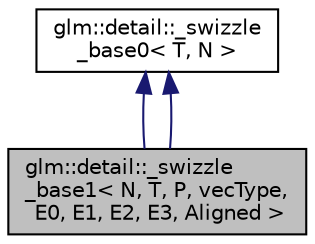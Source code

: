 digraph "glm::detail::_swizzle_base1&lt; N, T, P, vecType, E0, E1, E2, E3, Aligned &gt;"
{
  edge [fontname="Helvetica",fontsize="10",labelfontname="Helvetica",labelfontsize="10"];
  node [fontname="Helvetica",fontsize="10",shape=record];
  Node1 [label="glm::detail::_swizzle\l_base1\< N, T, P, vecType,\l E0, E1, E2, E3, Aligned \>",height=0.2,width=0.4,color="black", fillcolor="grey75", style="filled", fontcolor="black"];
  Node2 -> Node1 [dir="back",color="midnightblue",fontsize="10",style="solid",fontname="Helvetica"];
  Node2 [label="glm::detail::_swizzle\l_base0\< T, N \>",height=0.2,width=0.4,color="black", fillcolor="white", style="filled",URL="$structglm_1_1detail_1_1__swizzle__base0.html"];
  Node2 -> Node1 [dir="back",color="midnightblue",fontsize="10",style="solid",fontname="Helvetica"];
}
